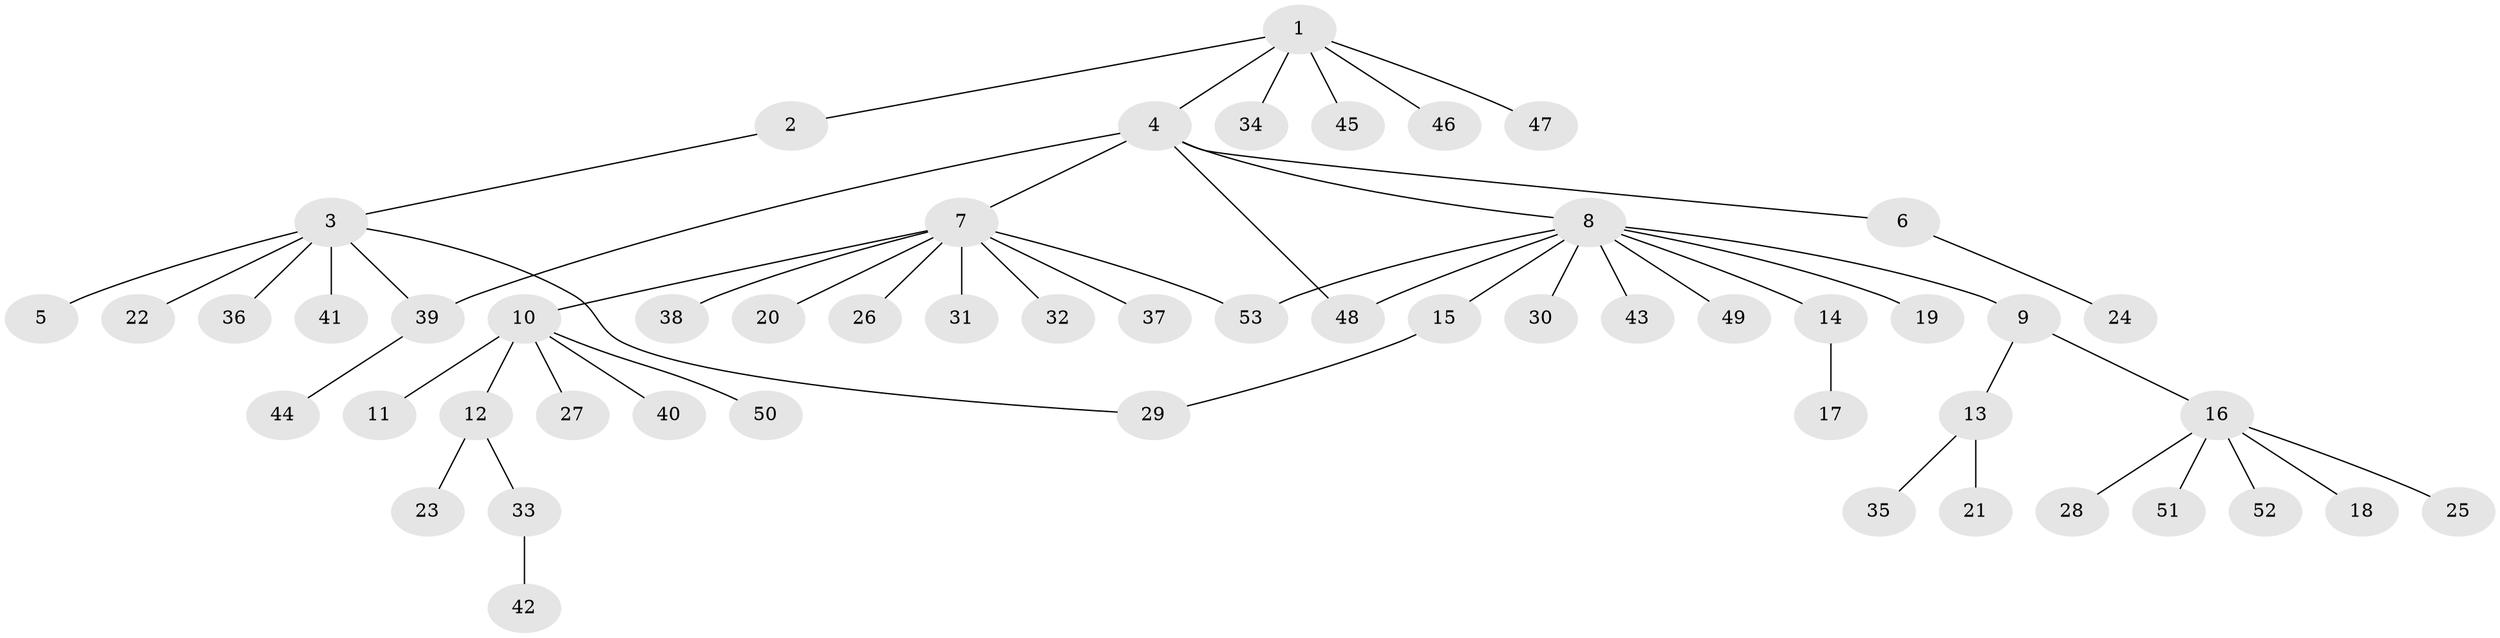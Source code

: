 // Generated by graph-tools (version 1.1) at 2025/14/03/09/25 04:14:44]
// undirected, 53 vertices, 56 edges
graph export_dot {
graph [start="1"]
  node [color=gray90,style=filled];
  1;
  2;
  3;
  4;
  5;
  6;
  7;
  8;
  9;
  10;
  11;
  12;
  13;
  14;
  15;
  16;
  17;
  18;
  19;
  20;
  21;
  22;
  23;
  24;
  25;
  26;
  27;
  28;
  29;
  30;
  31;
  32;
  33;
  34;
  35;
  36;
  37;
  38;
  39;
  40;
  41;
  42;
  43;
  44;
  45;
  46;
  47;
  48;
  49;
  50;
  51;
  52;
  53;
  1 -- 2;
  1 -- 4;
  1 -- 34;
  1 -- 45;
  1 -- 46;
  1 -- 47;
  2 -- 3;
  3 -- 5;
  3 -- 22;
  3 -- 29;
  3 -- 36;
  3 -- 39;
  3 -- 41;
  4 -- 6;
  4 -- 7;
  4 -- 8;
  4 -- 39;
  4 -- 48;
  6 -- 24;
  7 -- 10;
  7 -- 20;
  7 -- 26;
  7 -- 31;
  7 -- 32;
  7 -- 37;
  7 -- 38;
  7 -- 53;
  8 -- 9;
  8 -- 14;
  8 -- 15;
  8 -- 19;
  8 -- 30;
  8 -- 43;
  8 -- 48;
  8 -- 49;
  8 -- 53;
  9 -- 13;
  9 -- 16;
  10 -- 11;
  10 -- 12;
  10 -- 27;
  10 -- 40;
  10 -- 50;
  12 -- 23;
  12 -- 33;
  13 -- 21;
  13 -- 35;
  14 -- 17;
  15 -- 29;
  16 -- 18;
  16 -- 25;
  16 -- 28;
  16 -- 51;
  16 -- 52;
  33 -- 42;
  39 -- 44;
}
